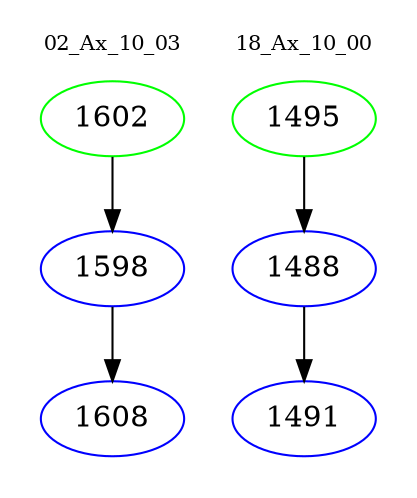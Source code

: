 digraph{
subgraph cluster_0 {
color = white
label = "02_Ax_10_03";
fontsize=10;
T0_1602 [label="1602", color="green"]
T0_1602 -> T0_1598 [color="black"]
T0_1598 [label="1598", color="blue"]
T0_1598 -> T0_1608 [color="black"]
T0_1608 [label="1608", color="blue"]
}
subgraph cluster_1 {
color = white
label = "18_Ax_10_00";
fontsize=10;
T1_1495 [label="1495", color="green"]
T1_1495 -> T1_1488 [color="black"]
T1_1488 [label="1488", color="blue"]
T1_1488 -> T1_1491 [color="black"]
T1_1491 [label="1491", color="blue"]
}
}
